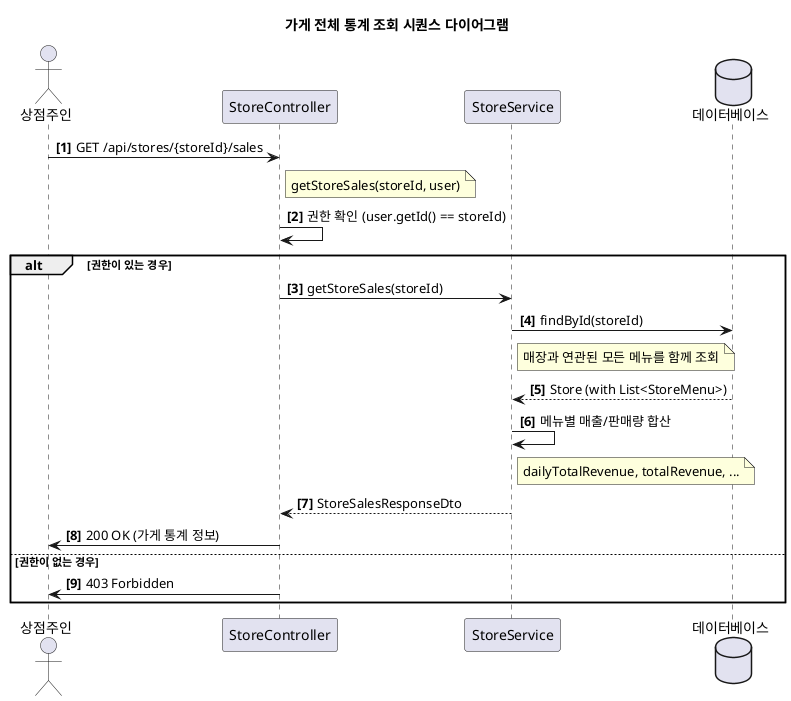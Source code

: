 @startuml
'https://plantuml.com/sequence-diagram

title 가게 전체 통계 조회 시퀀스 다이어그램

autonumber "<b>[0]"

actor 상점주인 as Owner

participant "StoreController" as StoreCtrl
participant "StoreService" as StoreSvc
database "데이터베이스" as DB

Owner -> StoreCtrl: GET /api/stores/{storeId}/sales
note right of StoreCtrl: getStoreSales(storeId, user)

StoreCtrl -> StoreCtrl: 권한 확인 (user.getId() == storeId)

alt 권한이 있는 경우
    StoreCtrl -> StoreSvc: getStoreSales(storeId)
    StoreSvc -> DB: findById(storeId)
    note right of StoreSvc: 매장과 연관된 모든 메뉴를 함께 조회
    DB --> StoreSvc: Store (with List<StoreMenu>)

    StoreSvc -> StoreSvc: 메뉴별 매출/판매량 합산
    note right of StoreSvc: dailyTotalRevenue, totalRevenue, ...

    StoreSvc --> StoreCtrl: StoreSalesResponseDto
    StoreCtrl -> Owner: 200 OK (가게 통계 정보)
else 권한이 없는 경우
    StoreCtrl -> Owner: 403 Forbidden
end

@enduml
